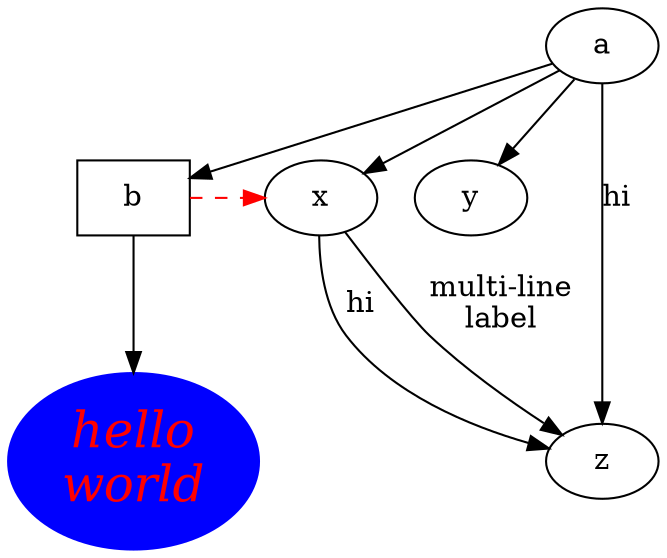 digraph test3 {
       a -> b -> c;
       a -> {x y};
       b [shape=box];
       c [label="hello\nworld",color=blue,fontsize=24,
            fontname="Palatino-Italic",fontcolor=red,style=filled];
       a -> z [label="hi", weight=65535];
       x -> z [label="hi", weight=128];
       x -> z [label="multi-line\nlabel"];
       edge [style=dashed,color=red];
       b -> x;
       {rank=same; b x}
}

